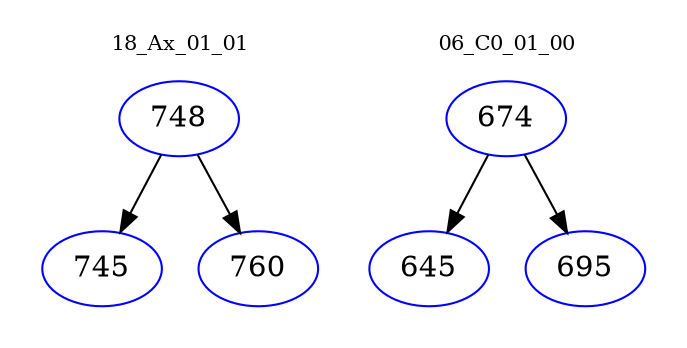 digraph{
subgraph cluster_0 {
color = white
label = "18_Ax_01_01";
fontsize=10;
T0_748 [label="748", color="blue"]
T0_748 -> T0_745 [color="black"]
T0_745 [label="745", color="blue"]
T0_748 -> T0_760 [color="black"]
T0_760 [label="760", color="blue"]
}
subgraph cluster_1 {
color = white
label = "06_C0_01_00";
fontsize=10;
T1_674 [label="674", color="blue"]
T1_674 -> T1_645 [color="black"]
T1_645 [label="645", color="blue"]
T1_674 -> T1_695 [color="black"]
T1_695 [label="695", color="blue"]
}
}
